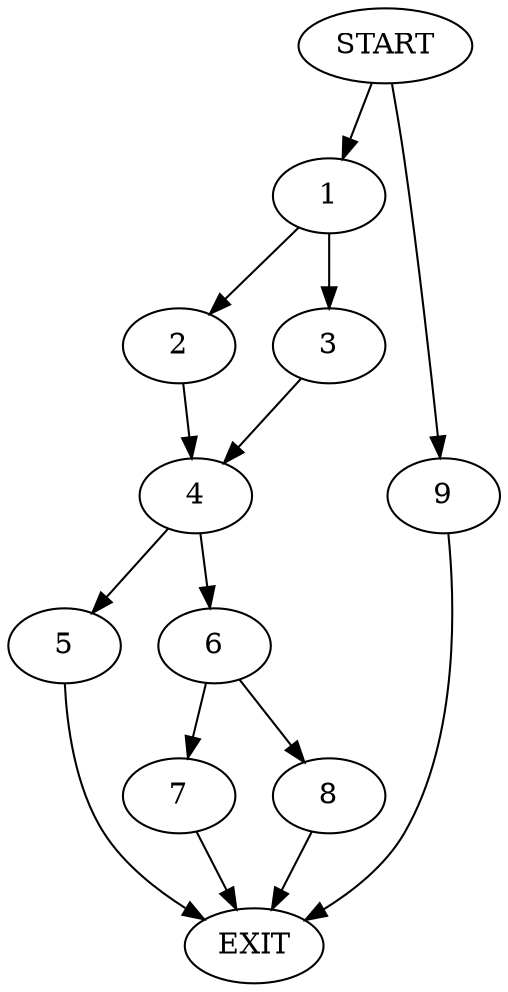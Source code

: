 digraph {
0 [label="START"]
10 [label="EXIT"]
0 -> 1
1 -> 2
1 -> 3
2 -> 4
3 -> 4
4 -> 5
4 -> 6
5 -> 10
6 -> 7
6 -> 8
0 -> 9
9 -> 10
8 -> 10
7 -> 10
}
